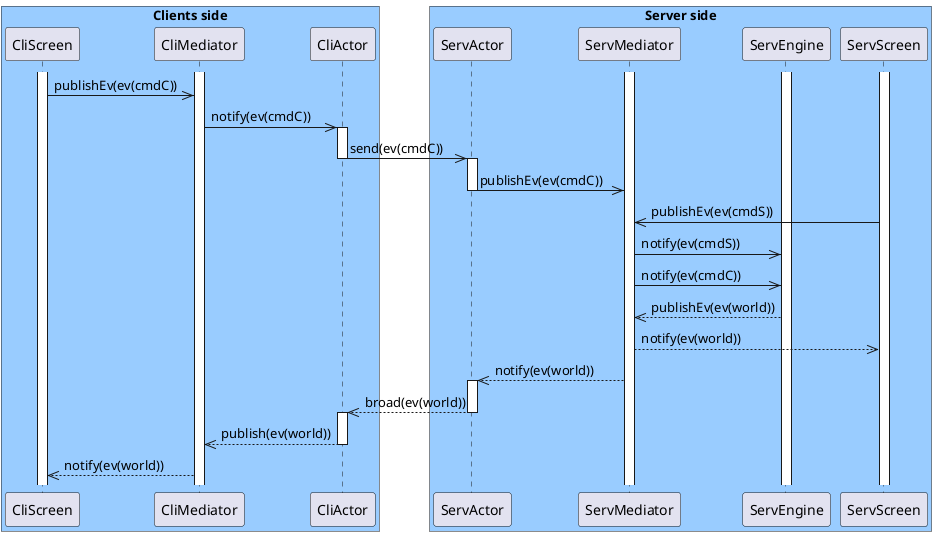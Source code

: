 @startuml sequenceMediator
  box "Clients side" #99CCFF
    participant "CliScreen" as CliScreen
    participant "CliMediator" as CliMediator
    participant "CliActor" as CliActor
	end box
  box "Server side" #99CCFF
    participant "ServActor" as ServActor
    participant "ServMediator" as ServMediator
    participant "ServEngine" as ServEngine
    participant "ServScreen" as ServScreen
	end box

    activate ServEngine
    activate CliMediator
    activate CliScreen
    activate ServScreen
    activate ServMediator

  CliScreen ->> CliMediator :publishEv(ev(cmdC))
  CliMediator ->> CliActor :notify(ev(cmdC))
  activate CliActor
  CliActor ->> ServActor :send(ev(cmdC))
  deactivate CliActor
  activate ServActor
  ServActor ->> ServMediator :publishEv(ev(cmdC))
  deactivate ServActor
  ServScreen ->> ServMediator :publishEv(ev(cmdS))
  ServMediator ->> ServEngine :notify(ev(cmdS))
   ServMediator ->> ServEngine :notify(ev(cmdC))
  ServEngine -->> ServMediator :publishEv(ev(world))
  ServMediator -->> ServScreen :notify(ev(world))
  ServMediator -->> ServActor :notify(ev(world))
  activate ServActor 
  ServActor -->> CliActor :broad(ev(world))
  deactivate ServActor
  activate CliActor
  CliActor -->> CliMediator :publish(ev(world))
  deactivate CliActor
  CliMediator -->> CliScreen :notify(ev(world))

@enduml